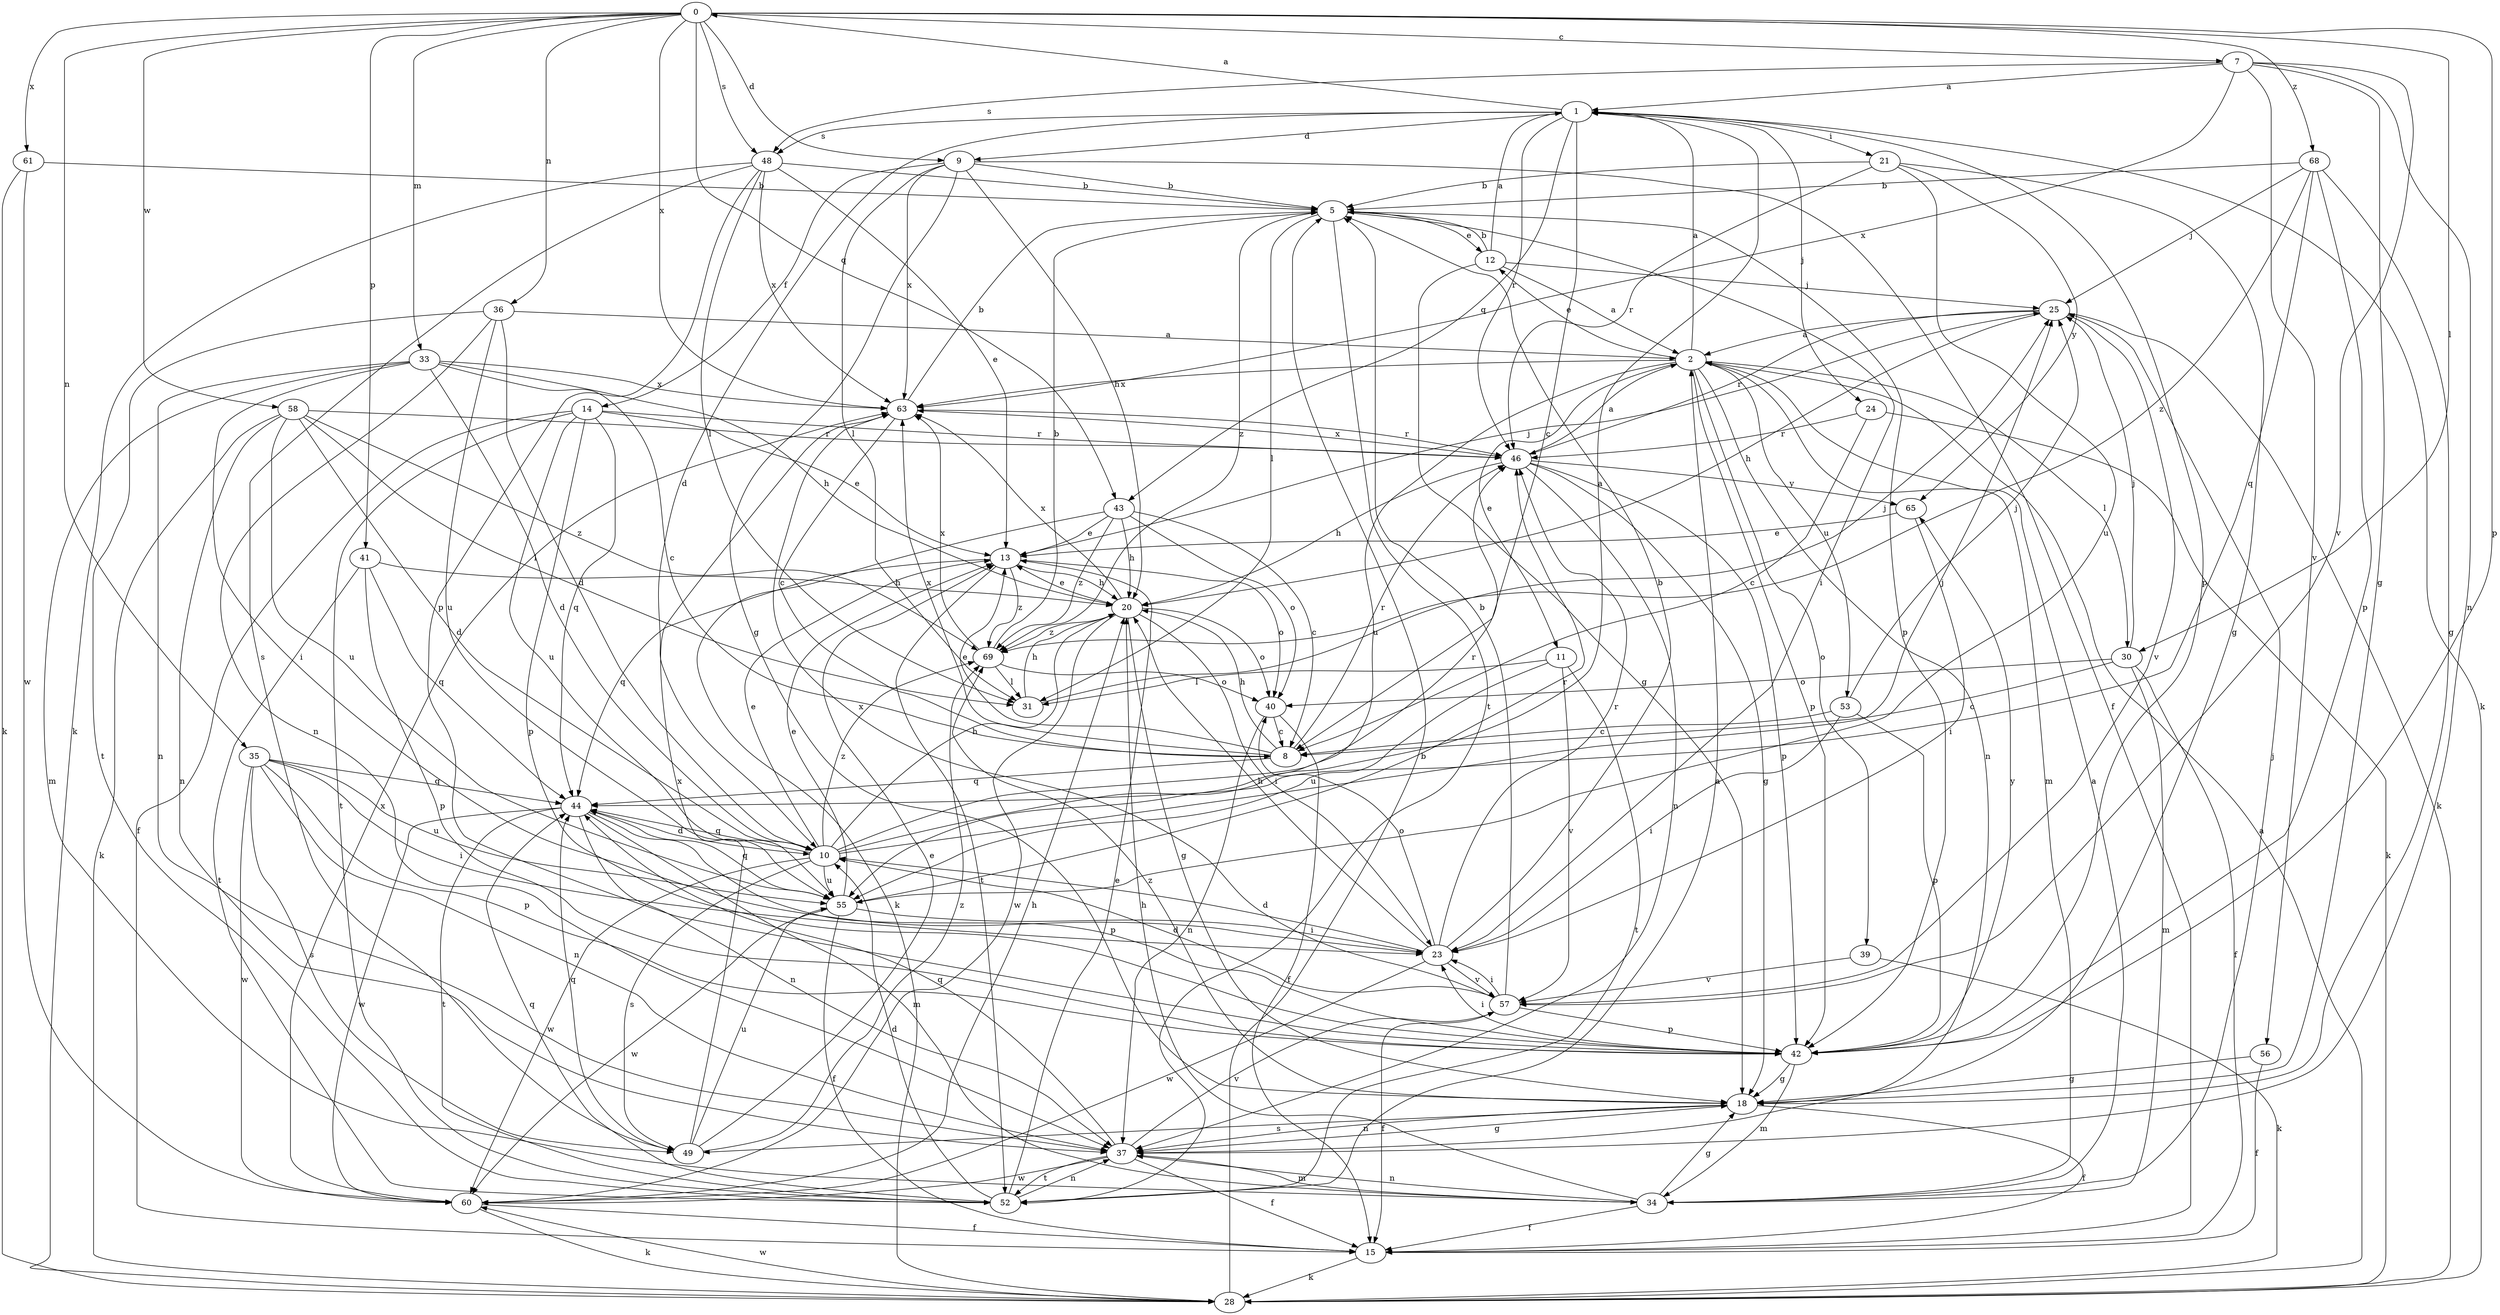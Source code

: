 strict digraph  {
0;
1;
2;
5;
7;
8;
9;
10;
11;
12;
13;
14;
15;
18;
20;
21;
23;
24;
25;
28;
30;
31;
33;
34;
35;
36;
37;
39;
40;
41;
42;
43;
44;
46;
48;
49;
52;
53;
55;
56;
57;
58;
60;
61;
63;
65;
68;
69;
0 -> 7  [label=c];
0 -> 9  [label=d];
0 -> 30  [label=l];
0 -> 33  [label=m];
0 -> 35  [label=n];
0 -> 36  [label=n];
0 -> 41  [label=p];
0 -> 42  [label=p];
0 -> 43  [label=q];
0 -> 48  [label=s];
0 -> 58  [label=w];
0 -> 61  [label=x];
0 -> 63  [label=x];
0 -> 68  [label=z];
1 -> 0  [label=a];
1 -> 8  [label=c];
1 -> 9  [label=d];
1 -> 10  [label=d];
1 -> 21  [label=i];
1 -> 24  [label=j];
1 -> 28  [label=k];
1 -> 42  [label=p];
1 -> 43  [label=q];
1 -> 46  [label=r];
1 -> 48  [label=s];
2 -> 1  [label=a];
2 -> 11  [label=e];
2 -> 12  [label=e];
2 -> 30  [label=l];
2 -> 34  [label=m];
2 -> 37  [label=n];
2 -> 39  [label=o];
2 -> 42  [label=p];
2 -> 53  [label=u];
2 -> 55  [label=u];
2 -> 63  [label=x];
5 -> 12  [label=e];
5 -> 23  [label=i];
5 -> 31  [label=l];
5 -> 42  [label=p];
5 -> 52  [label=t];
5 -> 69  [label=z];
7 -> 1  [label=a];
7 -> 18  [label=g];
7 -> 37  [label=n];
7 -> 48  [label=s];
7 -> 56  [label=v];
7 -> 57  [label=v];
7 -> 63  [label=x];
8 -> 13  [label=e];
8 -> 20  [label=h];
8 -> 44  [label=q];
8 -> 46  [label=r];
8 -> 63  [label=x];
9 -> 5  [label=b];
9 -> 14  [label=f];
9 -> 15  [label=f];
9 -> 18  [label=g];
9 -> 20  [label=h];
9 -> 31  [label=l];
9 -> 63  [label=x];
10 -> 1  [label=a];
10 -> 13  [label=e];
10 -> 20  [label=h];
10 -> 25  [label=j];
10 -> 44  [label=q];
10 -> 46  [label=r];
10 -> 49  [label=s];
10 -> 55  [label=u];
10 -> 60  [label=w];
10 -> 69  [label=z];
11 -> 31  [label=l];
11 -> 52  [label=t];
11 -> 55  [label=u];
11 -> 57  [label=v];
12 -> 1  [label=a];
12 -> 2  [label=a];
12 -> 5  [label=b];
12 -> 18  [label=g];
12 -> 25  [label=j];
13 -> 20  [label=h];
13 -> 25  [label=j];
13 -> 40  [label=o];
13 -> 44  [label=q];
13 -> 52  [label=t];
13 -> 69  [label=z];
14 -> 13  [label=e];
14 -> 15  [label=f];
14 -> 42  [label=p];
14 -> 44  [label=q];
14 -> 46  [label=r];
14 -> 52  [label=t];
14 -> 55  [label=u];
15 -> 28  [label=k];
18 -> 15  [label=f];
18 -> 37  [label=n];
18 -> 49  [label=s];
18 -> 69  [label=z];
20 -> 13  [label=e];
20 -> 18  [label=g];
20 -> 23  [label=i];
20 -> 40  [label=o];
20 -> 60  [label=w];
20 -> 63  [label=x];
20 -> 69  [label=z];
21 -> 5  [label=b];
21 -> 18  [label=g];
21 -> 46  [label=r];
21 -> 55  [label=u];
21 -> 65  [label=y];
23 -> 5  [label=b];
23 -> 10  [label=d];
23 -> 20  [label=h];
23 -> 40  [label=o];
23 -> 46  [label=r];
23 -> 57  [label=v];
23 -> 60  [label=w];
24 -> 8  [label=c];
24 -> 28  [label=k];
24 -> 46  [label=r];
25 -> 2  [label=a];
25 -> 20  [label=h];
25 -> 28  [label=k];
25 -> 46  [label=r];
25 -> 57  [label=v];
28 -> 2  [label=a];
28 -> 5  [label=b];
28 -> 60  [label=w];
30 -> 8  [label=c];
30 -> 15  [label=f];
30 -> 25  [label=j];
30 -> 34  [label=m];
30 -> 40  [label=o];
31 -> 20  [label=h];
31 -> 25  [label=j];
33 -> 8  [label=c];
33 -> 10  [label=d];
33 -> 20  [label=h];
33 -> 23  [label=i];
33 -> 34  [label=m];
33 -> 37  [label=n];
33 -> 63  [label=x];
34 -> 2  [label=a];
34 -> 15  [label=f];
34 -> 18  [label=g];
34 -> 20  [label=h];
34 -> 25  [label=j];
34 -> 37  [label=n];
35 -> 23  [label=i];
35 -> 37  [label=n];
35 -> 42  [label=p];
35 -> 44  [label=q];
35 -> 49  [label=s];
35 -> 55  [label=u];
35 -> 60  [label=w];
36 -> 2  [label=a];
36 -> 10  [label=d];
36 -> 37  [label=n];
36 -> 52  [label=t];
36 -> 55  [label=u];
37 -> 15  [label=f];
37 -> 18  [label=g];
37 -> 34  [label=m];
37 -> 44  [label=q];
37 -> 52  [label=t];
37 -> 57  [label=v];
37 -> 60  [label=w];
39 -> 28  [label=k];
39 -> 57  [label=v];
40 -> 8  [label=c];
40 -> 15  [label=f];
40 -> 37  [label=n];
41 -> 20  [label=h];
41 -> 42  [label=p];
41 -> 44  [label=q];
41 -> 52  [label=t];
42 -> 18  [label=g];
42 -> 23  [label=i];
42 -> 34  [label=m];
42 -> 65  [label=y];
43 -> 8  [label=c];
43 -> 13  [label=e];
43 -> 20  [label=h];
43 -> 28  [label=k];
43 -> 40  [label=o];
43 -> 69  [label=z];
44 -> 10  [label=d];
44 -> 34  [label=m];
44 -> 37  [label=n];
44 -> 42  [label=p];
44 -> 52  [label=t];
44 -> 60  [label=w];
46 -> 2  [label=a];
46 -> 18  [label=g];
46 -> 20  [label=h];
46 -> 37  [label=n];
46 -> 42  [label=p];
46 -> 63  [label=x];
46 -> 65  [label=y];
48 -> 5  [label=b];
48 -> 13  [label=e];
48 -> 28  [label=k];
48 -> 31  [label=l];
48 -> 42  [label=p];
48 -> 49  [label=s];
48 -> 63  [label=x];
49 -> 13  [label=e];
49 -> 44  [label=q];
49 -> 55  [label=u];
49 -> 63  [label=x];
49 -> 69  [label=z];
52 -> 2  [label=a];
52 -> 10  [label=d];
52 -> 13  [label=e];
52 -> 37  [label=n];
52 -> 44  [label=q];
53 -> 8  [label=c];
53 -> 23  [label=i];
53 -> 25  [label=j];
53 -> 42  [label=p];
55 -> 13  [label=e];
55 -> 15  [label=f];
55 -> 23  [label=i];
55 -> 44  [label=q];
55 -> 46  [label=r];
55 -> 60  [label=w];
56 -> 15  [label=f];
56 -> 18  [label=g];
57 -> 5  [label=b];
57 -> 10  [label=d];
57 -> 15  [label=f];
57 -> 23  [label=i];
57 -> 42  [label=p];
57 -> 63  [label=x];
58 -> 10  [label=d];
58 -> 28  [label=k];
58 -> 31  [label=l];
58 -> 37  [label=n];
58 -> 46  [label=r];
58 -> 55  [label=u];
58 -> 69  [label=z];
60 -> 15  [label=f];
60 -> 20  [label=h];
60 -> 28  [label=k];
60 -> 63  [label=x];
61 -> 5  [label=b];
61 -> 28  [label=k];
61 -> 60  [label=w];
63 -> 5  [label=b];
63 -> 8  [label=c];
63 -> 46  [label=r];
65 -> 13  [label=e];
65 -> 23  [label=i];
68 -> 5  [label=b];
68 -> 18  [label=g];
68 -> 25  [label=j];
68 -> 42  [label=p];
68 -> 44  [label=q];
68 -> 69  [label=z];
69 -> 5  [label=b];
69 -> 31  [label=l];
69 -> 40  [label=o];
69 -> 63  [label=x];
}
